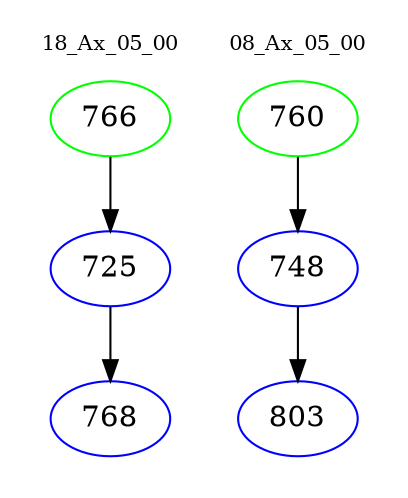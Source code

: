 digraph{
subgraph cluster_0 {
color = white
label = "18_Ax_05_00";
fontsize=10;
T0_766 [label="766", color="green"]
T0_766 -> T0_725 [color="black"]
T0_725 [label="725", color="blue"]
T0_725 -> T0_768 [color="black"]
T0_768 [label="768", color="blue"]
}
subgraph cluster_1 {
color = white
label = "08_Ax_05_00";
fontsize=10;
T1_760 [label="760", color="green"]
T1_760 -> T1_748 [color="black"]
T1_748 [label="748", color="blue"]
T1_748 -> T1_803 [color="black"]
T1_803 [label="803", color="blue"]
}
}
